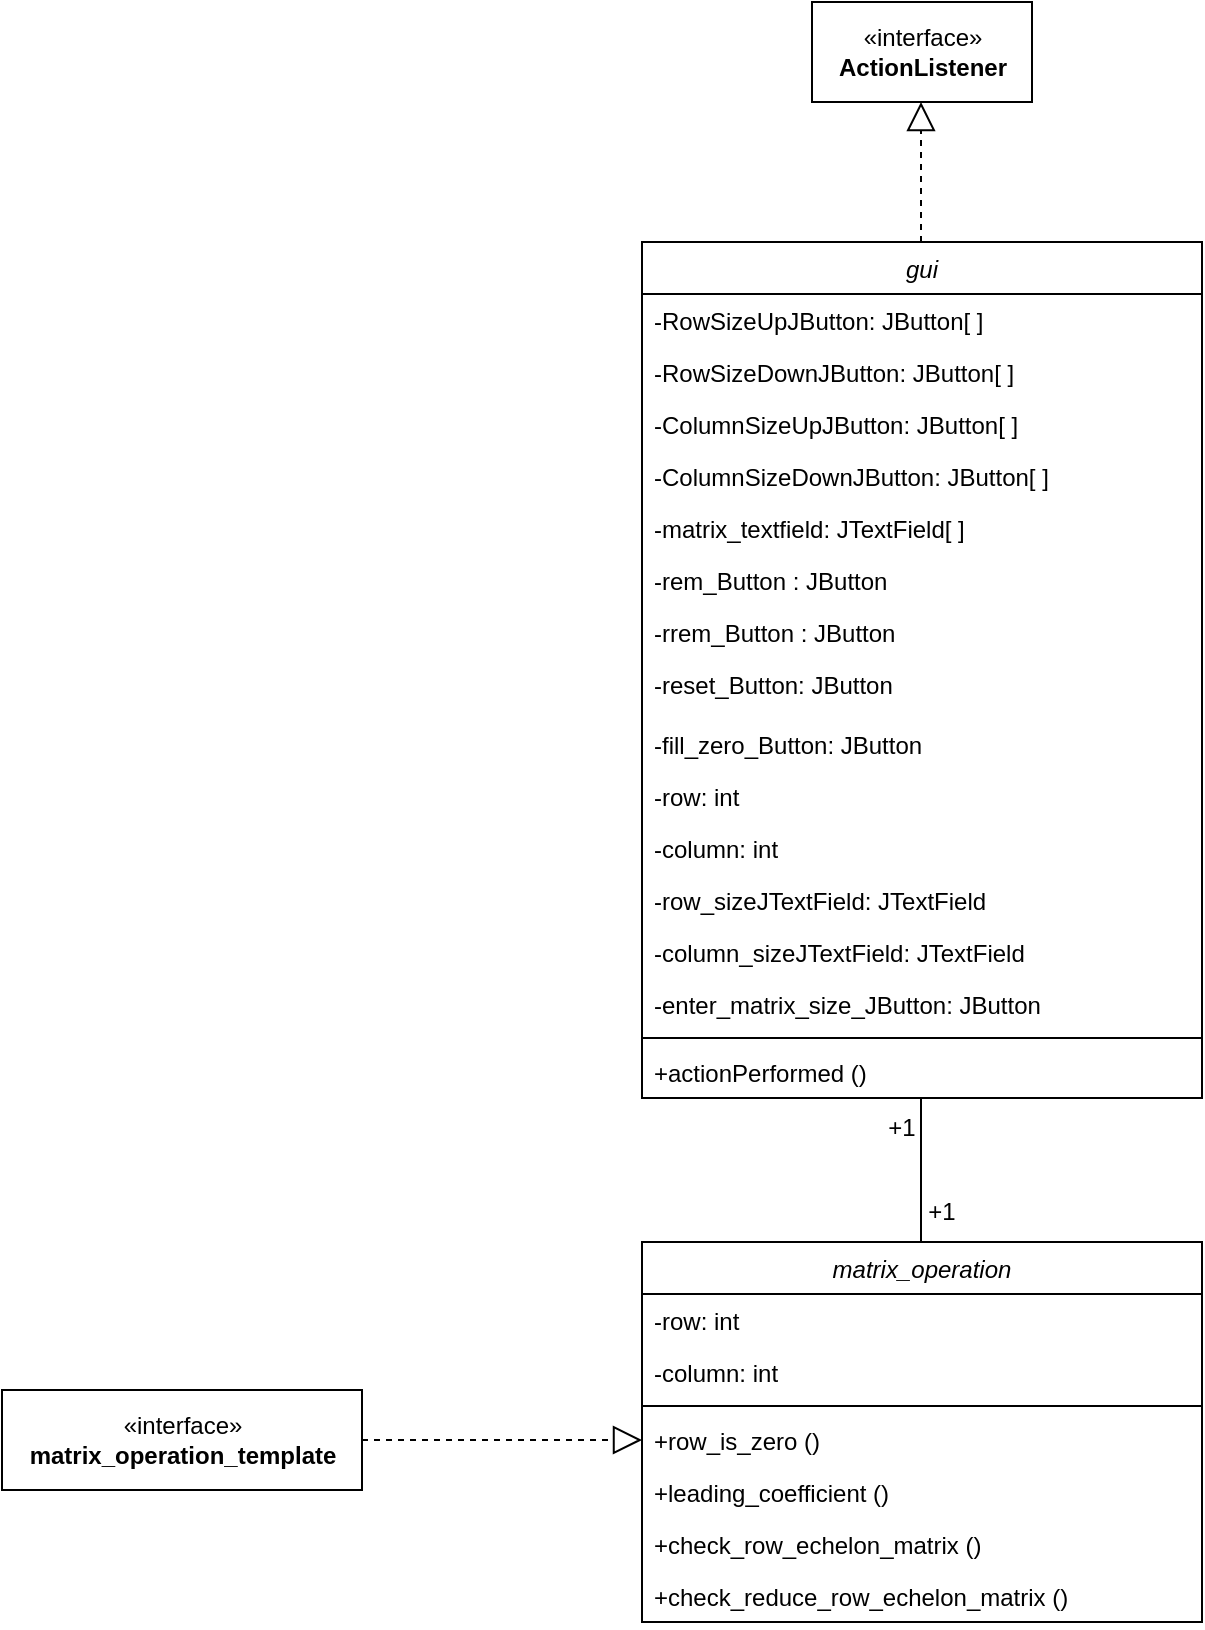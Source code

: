 <mxfile version="20.3.0" type="device"><diagram id="C5RBs43oDa-KdzZeNtuy" name="Page-1"><mxGraphModel dx="1483" dy="816" grid="1" gridSize="10" guides="1" tooltips="1" connect="1" arrows="1" fold="1" page="1" pageScale="1" pageWidth="827" pageHeight="1169" math="0" shadow="0"><root><mxCell id="WIyWlLk6GJQsqaUBKTNV-0"/><mxCell id="WIyWlLk6GJQsqaUBKTNV-1" parent="WIyWlLk6GJQsqaUBKTNV-0"/><mxCell id="iEl4PdFxKMrnsXezCqEX-8" value="gui" style="swimlane;fontStyle=2;align=center;verticalAlign=top;childLayout=stackLayout;horizontal=1;startSize=26;horizontalStack=0;resizeParent=1;resizeLast=0;collapsible=1;marginBottom=0;rounded=0;shadow=0;strokeWidth=1;" parent="WIyWlLk6GJQsqaUBKTNV-1" vertex="1"><mxGeometry x="510" y="160" width="280" height="428" as="geometry"><mxRectangle x="230" y="140" width="160" height="26" as="alternateBounds"/></mxGeometry></mxCell><mxCell id="KN2ty1aIpEclNl4TmAOF-11" value="-RowSizeUpJButton: JButton[ ]" style="text;align=left;verticalAlign=top;spacingLeft=4;spacingRight=4;overflow=hidden;rotatable=0;points=[[0,0.5],[1,0.5]];portConstraint=eastwest;" vertex="1" parent="iEl4PdFxKMrnsXezCqEX-8"><mxGeometry y="26" width="280" height="26" as="geometry"/></mxCell><mxCell id="KN2ty1aIpEclNl4TmAOF-14" value="-RowSizeDownJButton: JButton[ ]" style="text;align=left;verticalAlign=top;spacingLeft=4;spacingRight=4;overflow=hidden;rotatable=0;points=[[0,0.5],[1,0.5]];portConstraint=eastwest;" vertex="1" parent="iEl4PdFxKMrnsXezCqEX-8"><mxGeometry y="52" width="280" height="26" as="geometry"/></mxCell><mxCell id="KN2ty1aIpEclNl4TmAOF-12" value="-ColumnSizeUpJButton: JButton[ ]" style="text;align=left;verticalAlign=top;spacingLeft=4;spacingRight=4;overflow=hidden;rotatable=0;points=[[0,0.5],[1,0.5]];portConstraint=eastwest;" vertex="1" parent="iEl4PdFxKMrnsXezCqEX-8"><mxGeometry y="78" width="280" height="26" as="geometry"/></mxCell><mxCell id="KN2ty1aIpEclNl4TmAOF-13" value="-ColumnSizeDownJButton: JButton[ ]" style="text;align=left;verticalAlign=top;spacingLeft=4;spacingRight=4;overflow=hidden;rotatable=0;points=[[0,0.5],[1,0.5]];portConstraint=eastwest;" vertex="1" parent="iEl4PdFxKMrnsXezCqEX-8"><mxGeometry y="104" width="280" height="26" as="geometry"/></mxCell><mxCell id="iEl4PdFxKMrnsXezCqEX-9" value="-matrix_textfield: JTextField[ ]" style="text;align=left;verticalAlign=top;spacingLeft=4;spacingRight=4;overflow=hidden;rotatable=0;points=[[0,0.5],[1,0.5]];portConstraint=eastwest;" parent="iEl4PdFxKMrnsXezCqEX-8" vertex="1"><mxGeometry y="130" width="280" height="26" as="geometry"/></mxCell><mxCell id="iEl4PdFxKMrnsXezCqEX-10" value="-rem_Button : JButton" style="text;align=left;verticalAlign=top;spacingLeft=4;spacingRight=4;overflow=hidden;rotatable=0;points=[[0,0.5],[1,0.5]];portConstraint=eastwest;rounded=0;shadow=0;html=0;" parent="iEl4PdFxKMrnsXezCqEX-8" vertex="1"><mxGeometry y="156" width="280" height="26" as="geometry"/></mxCell><mxCell id="iEl4PdFxKMrnsXezCqEX-11" value="-rrem_Button : JButton" style="text;align=left;verticalAlign=top;spacingLeft=4;spacingRight=4;overflow=hidden;rotatable=0;points=[[0,0.5],[1,0.5]];portConstraint=eastwest;rounded=0;shadow=0;html=0;" parent="iEl4PdFxKMrnsXezCqEX-8" vertex="1"><mxGeometry y="182" width="280" height="26" as="geometry"/></mxCell><mxCell id="iEl4PdFxKMrnsXezCqEX-12" value="-reset_Button: JButton" style="text;align=left;verticalAlign=top;spacingLeft=4;spacingRight=4;overflow=hidden;rotatable=0;points=[[0,0.5],[1,0.5]];portConstraint=eastwest;" parent="iEl4PdFxKMrnsXezCqEX-8" vertex="1"><mxGeometry y="208" width="280" height="30" as="geometry"/></mxCell><mxCell id="iEl4PdFxKMrnsXezCqEX-13" value="-fill_zero_Button: JButton" style="text;align=left;verticalAlign=top;spacingLeft=4;spacingRight=4;overflow=hidden;rotatable=0;points=[[0,0.5],[1,0.5]];portConstraint=eastwest;rounded=0;shadow=0;html=0;" parent="iEl4PdFxKMrnsXezCqEX-8" vertex="1"><mxGeometry y="238" width="280" height="26" as="geometry"/></mxCell><mxCell id="iEl4PdFxKMrnsXezCqEX-21" value="-row: int" style="text;align=left;verticalAlign=top;spacingLeft=4;spacingRight=4;overflow=hidden;rotatable=0;points=[[0,0.5],[1,0.5]];portConstraint=eastwest;rounded=0;shadow=0;html=0;" parent="iEl4PdFxKMrnsXezCqEX-8" vertex="1"><mxGeometry y="264" width="280" height="26" as="geometry"/></mxCell><mxCell id="iEl4PdFxKMrnsXezCqEX-22" value="-column: int" style="text;align=left;verticalAlign=top;spacingLeft=4;spacingRight=4;overflow=hidden;rotatable=0;points=[[0,0.5],[1,0.5]];portConstraint=eastwest;rounded=0;shadow=0;html=0;" parent="iEl4PdFxKMrnsXezCqEX-8" vertex="1"><mxGeometry y="290" width="280" height="26" as="geometry"/></mxCell><mxCell id="KN2ty1aIpEclNl4TmAOF-15" value="-row_sizeJTextField: JTextField" style="text;align=left;verticalAlign=top;spacingLeft=4;spacingRight=4;overflow=hidden;rotatable=0;points=[[0,0.5],[1,0.5]];portConstraint=eastwest;rounded=0;shadow=0;html=0;" vertex="1" parent="iEl4PdFxKMrnsXezCqEX-8"><mxGeometry y="316" width="280" height="26" as="geometry"/></mxCell><mxCell id="KN2ty1aIpEclNl4TmAOF-17" value="-column_sizeJTextField: JTextField" style="text;align=left;verticalAlign=top;spacingLeft=4;spacingRight=4;overflow=hidden;rotatable=0;points=[[0,0.5],[1,0.5]];portConstraint=eastwest;rounded=0;shadow=0;html=0;" vertex="1" parent="iEl4PdFxKMrnsXezCqEX-8"><mxGeometry y="342" width="280" height="26" as="geometry"/></mxCell><mxCell id="KN2ty1aIpEclNl4TmAOF-16" value="-enter_matrix_size_JButton: JButton" style="text;align=left;verticalAlign=top;spacingLeft=4;spacingRight=4;overflow=hidden;rotatable=0;points=[[0,0.5],[1,0.5]];portConstraint=eastwest;rounded=0;shadow=0;html=0;" vertex="1" parent="iEl4PdFxKMrnsXezCqEX-8"><mxGeometry y="368" width="280" height="26" as="geometry"/></mxCell><mxCell id="iEl4PdFxKMrnsXezCqEX-14" value="" style="line;html=1;strokeWidth=1;align=left;verticalAlign=middle;spacingTop=-1;spacingLeft=3;spacingRight=3;rotatable=0;labelPosition=right;points=[];portConstraint=eastwest;" parent="iEl4PdFxKMrnsXezCqEX-8" vertex="1"><mxGeometry y="394" width="280" height="8" as="geometry"/></mxCell><mxCell id="iEl4PdFxKMrnsXezCqEX-15" value="+actionPerformed ()" style="text;align=left;verticalAlign=top;spacingLeft=4;spacingRight=4;overflow=hidden;rotatable=0;points=[[0,0.5],[1,0.5]];portConstraint=eastwest;rounded=0;shadow=0;html=0;" parent="iEl4PdFxKMrnsXezCqEX-8" vertex="1"><mxGeometry y="402" width="280" height="26" as="geometry"/></mxCell><mxCell id="iEl4PdFxKMrnsXezCqEX-23" value="" style="endArrow=none;html=1;rounded=0;" parent="WIyWlLk6GJQsqaUBKTNV-1" edge="1"><mxGeometry width="50" height="50" relative="1" as="geometry"><mxPoint x="649.5" y="588" as="sourcePoint"/><mxPoint x="649.5" y="661" as="targetPoint"/></mxGeometry></mxCell><mxCell id="iEl4PdFxKMrnsXezCqEX-24" value="«interface»&lt;br&gt;&lt;b&gt;ActionListener&lt;/b&gt;" style="html=1;" parent="WIyWlLk6GJQsqaUBKTNV-1" vertex="1"><mxGeometry x="595" y="40" width="110" height="50" as="geometry"/></mxCell><mxCell id="iEl4PdFxKMrnsXezCqEX-25" value="" style="endArrow=block;dashed=1;endFill=0;endSize=12;html=1;rounded=0;entryX=0.5;entryY=1;entryDx=0;entryDy=0;exitX=0.5;exitY=0;exitDx=0;exitDy=0;" parent="WIyWlLk6GJQsqaUBKTNV-1" edge="1"><mxGeometry width="160" relative="1" as="geometry"><mxPoint x="649.5" y="160" as="sourcePoint"/><mxPoint x="649.5" y="90" as="targetPoint"/></mxGeometry></mxCell><mxCell id="iEl4PdFxKMrnsXezCqEX-26" value="matrix_operation" style="swimlane;fontStyle=2;align=center;verticalAlign=top;childLayout=stackLayout;horizontal=1;startSize=26;horizontalStack=0;resizeParent=1;resizeLast=0;collapsible=1;marginBottom=0;rounded=0;shadow=0;strokeWidth=1;" parent="WIyWlLk6GJQsqaUBKTNV-1" vertex="1"><mxGeometry x="510" y="660" width="280" height="190" as="geometry"><mxRectangle x="230" y="140" width="160" height="26" as="alternateBounds"/></mxGeometry></mxCell><mxCell id="iEl4PdFxKMrnsXezCqEX-36" value="-row: int" style="text;align=left;verticalAlign=top;spacingLeft=4;spacingRight=4;overflow=hidden;rotatable=0;points=[[0,0.5],[1,0.5]];portConstraint=eastwest;rounded=0;shadow=0;html=0;" parent="iEl4PdFxKMrnsXezCqEX-26" vertex="1"><mxGeometry y="26" width="280" height="26" as="geometry"/></mxCell><mxCell id="iEl4PdFxKMrnsXezCqEX-37" value="-column: int" style="text;align=left;verticalAlign=top;spacingLeft=4;spacingRight=4;overflow=hidden;rotatable=0;points=[[0,0.5],[1,0.5]];portConstraint=eastwest;rounded=0;shadow=0;html=0;" parent="iEl4PdFxKMrnsXezCqEX-26" vertex="1"><mxGeometry y="52" width="280" height="26" as="geometry"/></mxCell><mxCell id="iEl4PdFxKMrnsXezCqEX-34" value="" style="line;html=1;strokeWidth=1;align=left;verticalAlign=middle;spacingTop=-1;spacingLeft=3;spacingRight=3;rotatable=0;labelPosition=right;points=[];portConstraint=eastwest;" parent="iEl4PdFxKMrnsXezCqEX-26" vertex="1"><mxGeometry y="78" width="280" height="8" as="geometry"/></mxCell><mxCell id="iEl4PdFxKMrnsXezCqEX-38" value="+row_is_zero ()" style="text;align=left;verticalAlign=top;spacingLeft=4;spacingRight=4;overflow=hidden;rotatable=0;points=[[0,0.5],[1,0.5]];portConstraint=eastwest;rounded=0;shadow=0;html=0;" parent="iEl4PdFxKMrnsXezCqEX-26" vertex="1"><mxGeometry y="86" width="280" height="26" as="geometry"/></mxCell><mxCell id="iEl4PdFxKMrnsXezCqEX-39" value="+leading_coefficient ()" style="text;align=left;verticalAlign=top;spacingLeft=4;spacingRight=4;overflow=hidden;rotatable=0;points=[[0,0.5],[1,0.5]];portConstraint=eastwest;rounded=0;shadow=0;html=0;" parent="iEl4PdFxKMrnsXezCqEX-26" vertex="1"><mxGeometry y="112" width="280" height="26" as="geometry"/></mxCell><mxCell id="iEl4PdFxKMrnsXezCqEX-40" value="+check_row_echelon_matrix ()" style="text;align=left;verticalAlign=top;spacingLeft=4;spacingRight=4;overflow=hidden;rotatable=0;points=[[0,0.5],[1,0.5]];portConstraint=eastwest;rounded=0;shadow=0;html=0;" parent="iEl4PdFxKMrnsXezCqEX-26" vertex="1"><mxGeometry y="138" width="280" height="26" as="geometry"/></mxCell><mxCell id="iEl4PdFxKMrnsXezCqEX-41" value="+check_reduce_row_echelon_matrix ()" style="text;align=left;verticalAlign=top;spacingLeft=4;spacingRight=4;overflow=hidden;rotatable=0;points=[[0,0.5],[1,0.5]];portConstraint=eastwest;rounded=0;shadow=0;html=0;" parent="iEl4PdFxKMrnsXezCqEX-26" vertex="1"><mxGeometry y="164" width="280" height="26" as="geometry"/></mxCell><mxCell id="iEl4PdFxKMrnsXezCqEX-42" value="+1" style="text;html=1;strokeColor=none;fillColor=none;align=center;verticalAlign=middle;whiteSpace=wrap;rounded=0;" parent="WIyWlLk6GJQsqaUBKTNV-1" vertex="1"><mxGeometry x="650" y="630" width="20" height="30" as="geometry"/></mxCell><mxCell id="iEl4PdFxKMrnsXezCqEX-43" value="+1" style="text;html=1;strokeColor=none;fillColor=none;align=center;verticalAlign=middle;whiteSpace=wrap;rounded=0;" parent="WIyWlLk6GJQsqaUBKTNV-1" vertex="1"><mxGeometry x="630" y="588" width="20" height="30" as="geometry"/></mxCell><mxCell id="iEl4PdFxKMrnsXezCqEX-44" value="«interface»&lt;br&gt;&lt;b&gt;matrix_operation_template&lt;/b&gt;" style="html=1;" parent="WIyWlLk6GJQsqaUBKTNV-1" vertex="1"><mxGeometry x="190" y="734" width="180" height="50" as="geometry"/></mxCell><mxCell id="iEl4PdFxKMrnsXezCqEX-45" value="" style="endArrow=block;dashed=1;endFill=0;endSize=12;html=1;rounded=0;exitX=1;exitY=0.5;exitDx=0;exitDy=0;entryX=0;entryY=0.5;entryDx=0;entryDy=0;" parent="WIyWlLk6GJQsqaUBKTNV-1" source="iEl4PdFxKMrnsXezCqEX-44" target="iEl4PdFxKMrnsXezCqEX-38" edge="1"><mxGeometry width="160" relative="1" as="geometry"><mxPoint x="659.5" y="170" as="sourcePoint"/><mxPoint x="500" y="440" as="targetPoint"/></mxGeometry></mxCell></root></mxGraphModel></diagram></mxfile>
